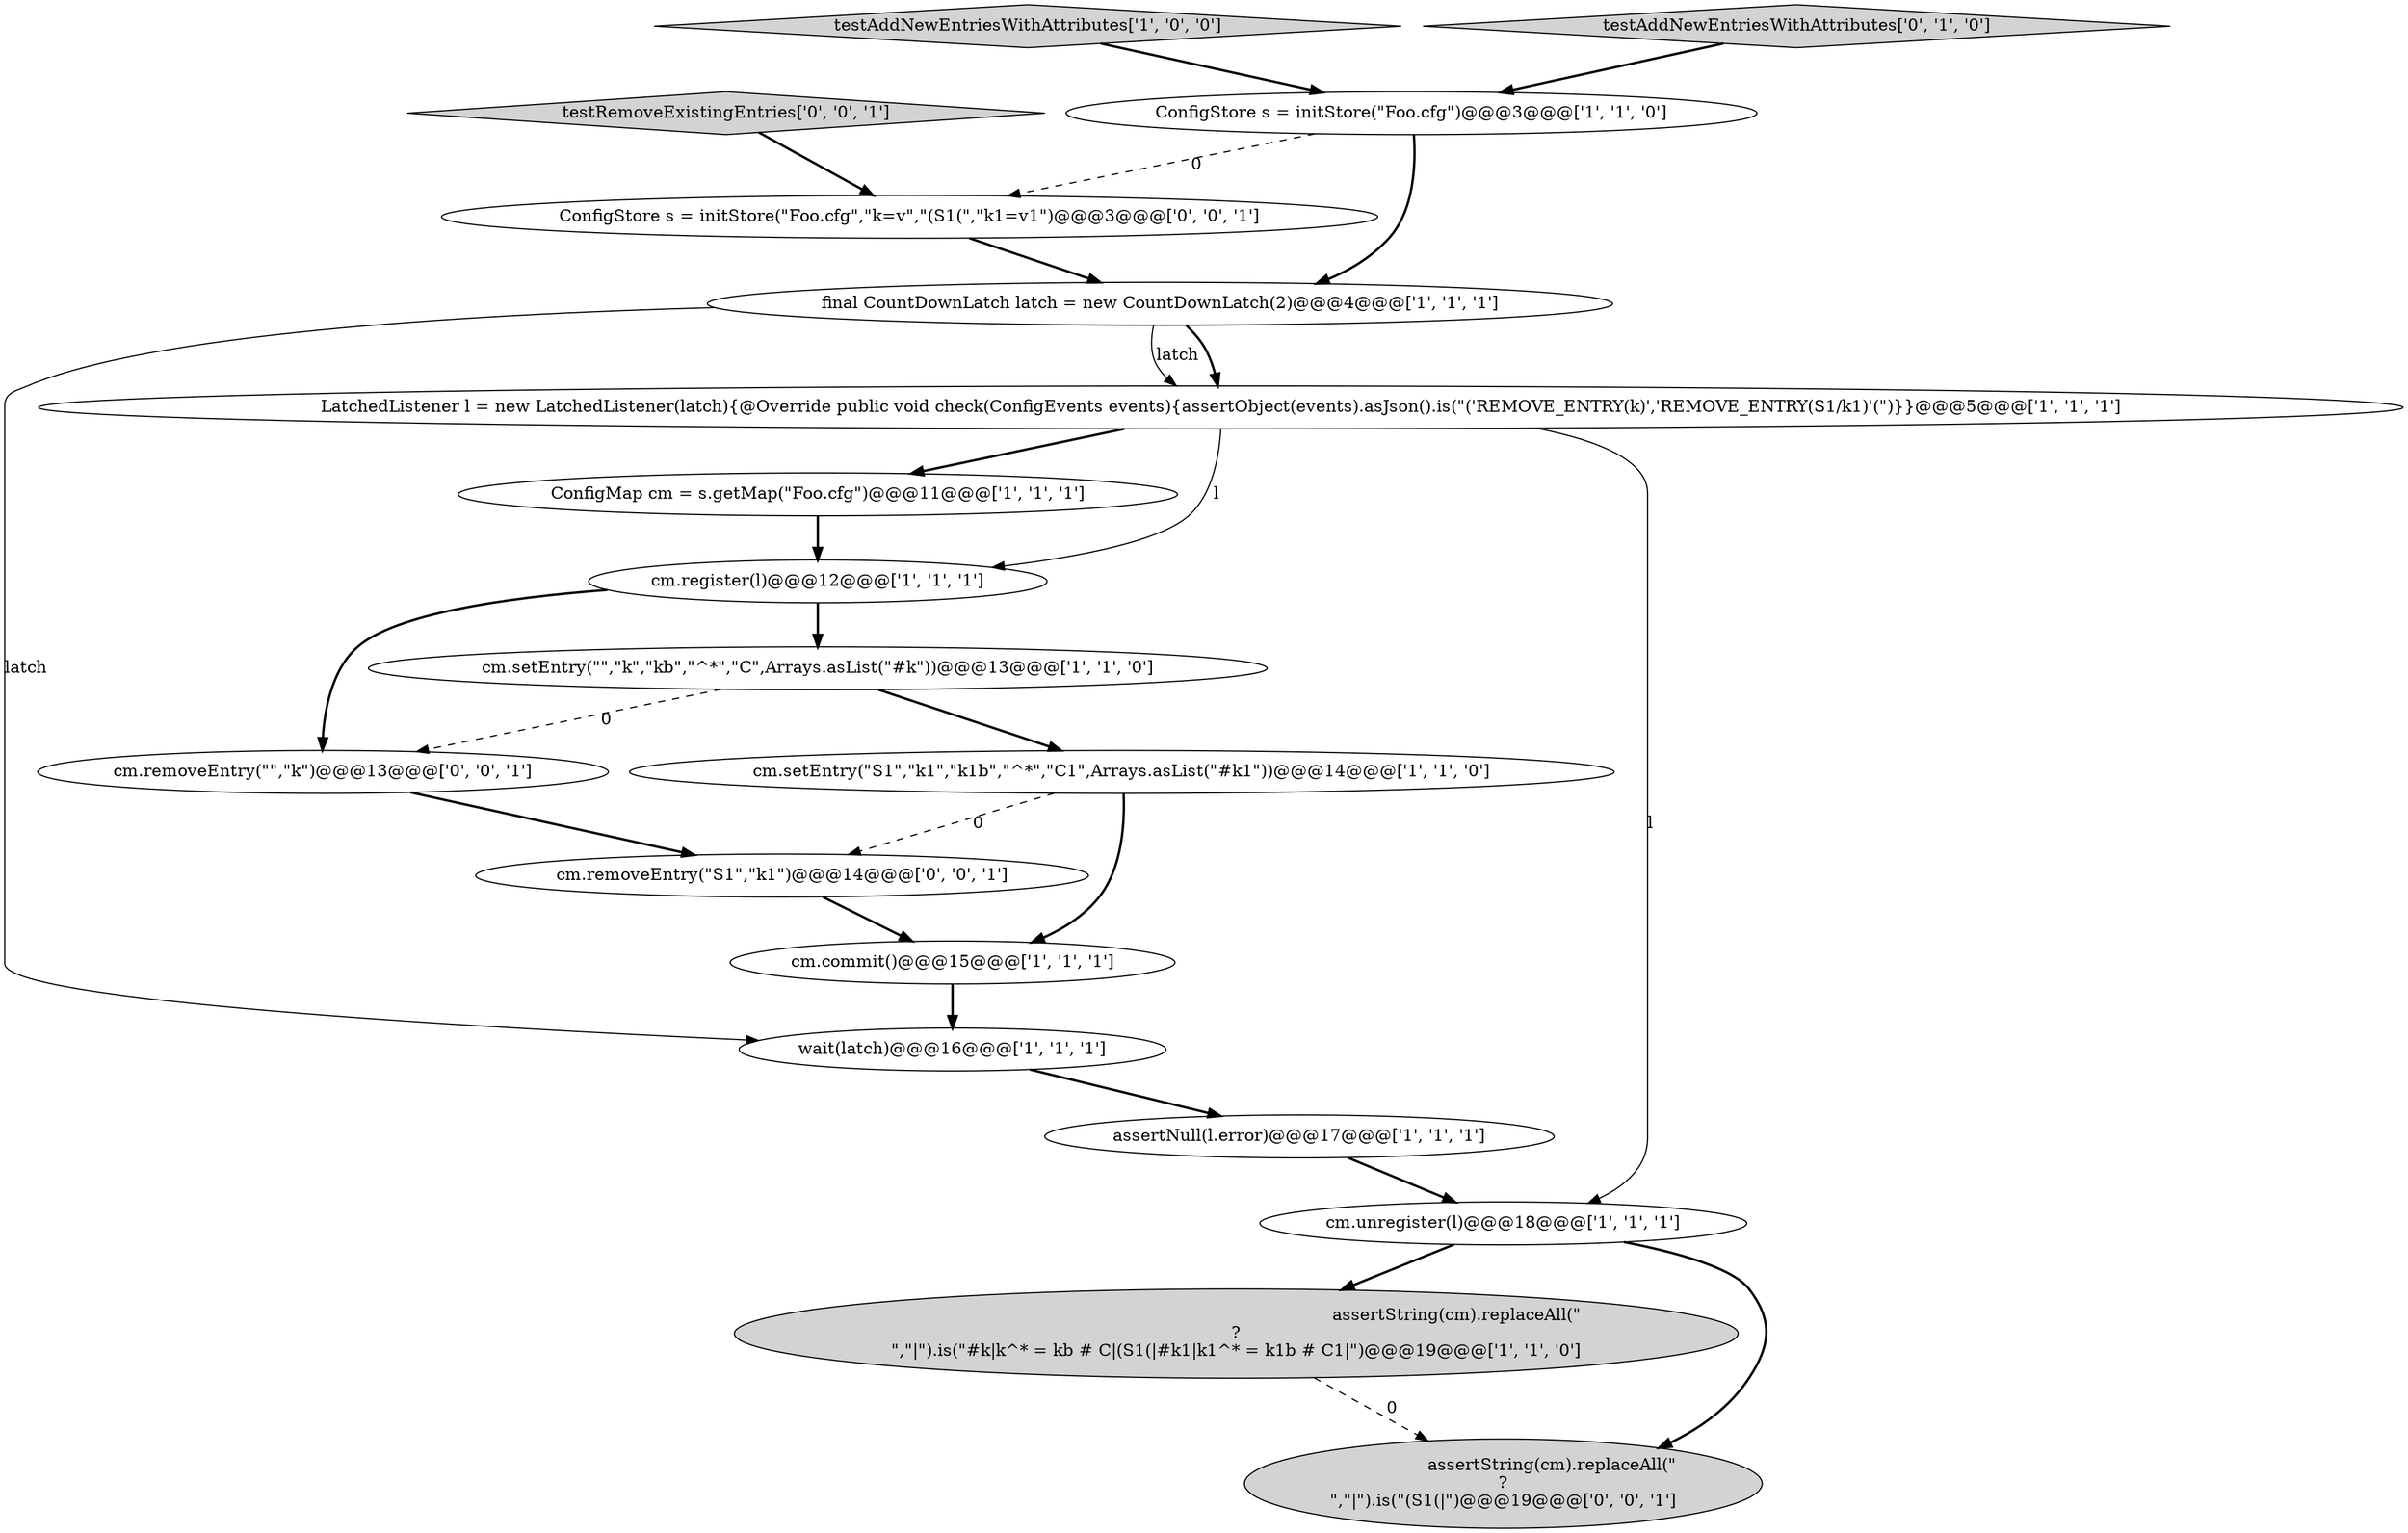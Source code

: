 digraph {
6 [style = filled, label = "wait(latch)@@@16@@@['1', '1', '1']", fillcolor = white, shape = ellipse image = "AAA0AAABBB1BBB"];
4 [style = filled, label = "assertString(cm).replaceAll(\"\r?\n\",\"|\").is(\"#k|k^* = kb # C|(S1(|#k1|k1^* = k1b # C1|\")@@@19@@@['1', '1', '0']", fillcolor = lightgray, shape = ellipse image = "AAA0AAABBB1BBB"];
9 [style = filled, label = "cm.setEntry(\"\",\"k\",\"kb\",\"^*\",\"C\",Arrays.asList(\"#k\"))@@@13@@@['1', '1', '0']", fillcolor = white, shape = ellipse image = "AAA0AAABBB1BBB"];
5 [style = filled, label = "ConfigMap cm = s.getMap(\"Foo.cfg\")@@@11@@@['1', '1', '1']", fillcolor = white, shape = ellipse image = "AAA0AAABBB1BBB"];
11 [style = filled, label = "LatchedListener l = new LatchedListener(latch){@Override public void check(ConfigEvents events){assertObject(events).asJson().is(\"('REMOVE_ENTRY(k)','REMOVE_ENTRY(S1/k1)'(\")}}@@@5@@@['1', '1', '1']", fillcolor = white, shape = ellipse image = "AAA0AAABBB1BBB"];
3 [style = filled, label = "cm.setEntry(\"S1\",\"k1\",\"k1b\",\"^*\",\"C1\",Arrays.asList(\"#k1\"))@@@14@@@['1', '1', '0']", fillcolor = white, shape = ellipse image = "AAA0AAABBB1BBB"];
18 [style = filled, label = "cm.removeEntry(\"\",\"k\")@@@13@@@['0', '0', '1']", fillcolor = white, shape = ellipse image = "AAA0AAABBB3BBB"];
2 [style = filled, label = "testAddNewEntriesWithAttributes['1', '0', '0']", fillcolor = lightgray, shape = diamond image = "AAA0AAABBB1BBB"];
1 [style = filled, label = "final CountDownLatch latch = new CountDownLatch(2)@@@4@@@['1', '1', '1']", fillcolor = white, shape = ellipse image = "AAA0AAABBB1BBB"];
17 [style = filled, label = "assertString(cm).replaceAll(\"\r?\n\",\"|\").is(\"(S1(|\")@@@19@@@['0', '0', '1']", fillcolor = lightgray, shape = ellipse image = "AAA0AAABBB3BBB"];
13 [style = filled, label = "testAddNewEntriesWithAttributes['0', '1', '0']", fillcolor = lightgray, shape = diamond image = "AAA0AAABBB2BBB"];
7 [style = filled, label = "ConfigStore s = initStore(\"Foo.cfg\")@@@3@@@['1', '1', '0']", fillcolor = white, shape = ellipse image = "AAA0AAABBB1BBB"];
12 [style = filled, label = "cm.unregister(l)@@@18@@@['1', '1', '1']", fillcolor = white, shape = ellipse image = "AAA0AAABBB1BBB"];
10 [style = filled, label = "assertNull(l.error)@@@17@@@['1', '1', '1']", fillcolor = white, shape = ellipse image = "AAA0AAABBB1BBB"];
0 [style = filled, label = "cm.commit()@@@15@@@['1', '1', '1']", fillcolor = white, shape = ellipse image = "AAA0AAABBB1BBB"];
14 [style = filled, label = "testRemoveExistingEntries['0', '0', '1']", fillcolor = lightgray, shape = diamond image = "AAA0AAABBB3BBB"];
15 [style = filled, label = "ConfigStore s = initStore(\"Foo.cfg\",\"k=v\",\"(S1(\",\"k1=v1\")@@@3@@@['0', '0', '1']", fillcolor = white, shape = ellipse image = "AAA0AAABBB3BBB"];
16 [style = filled, label = "cm.removeEntry(\"S1\",\"k1\")@@@14@@@['0', '0', '1']", fillcolor = white, shape = ellipse image = "AAA0AAABBB3BBB"];
8 [style = filled, label = "cm.register(l)@@@12@@@['1', '1', '1']", fillcolor = white, shape = ellipse image = "AAA0AAABBB1BBB"];
5->8 [style = bold, label=""];
16->0 [style = bold, label=""];
7->1 [style = bold, label=""];
1->6 [style = solid, label="latch"];
4->17 [style = dashed, label="0"];
0->6 [style = bold, label=""];
8->18 [style = bold, label=""];
9->18 [style = dashed, label="0"];
12->17 [style = bold, label=""];
11->8 [style = solid, label="l"];
3->0 [style = bold, label=""];
1->11 [style = bold, label=""];
11->12 [style = solid, label="l"];
1->11 [style = solid, label="latch"];
11->5 [style = bold, label=""];
12->4 [style = bold, label=""];
10->12 [style = bold, label=""];
13->7 [style = bold, label=""];
6->10 [style = bold, label=""];
8->9 [style = bold, label=""];
7->15 [style = dashed, label="0"];
9->3 [style = bold, label=""];
14->15 [style = bold, label=""];
2->7 [style = bold, label=""];
3->16 [style = dashed, label="0"];
15->1 [style = bold, label=""];
18->16 [style = bold, label=""];
}
